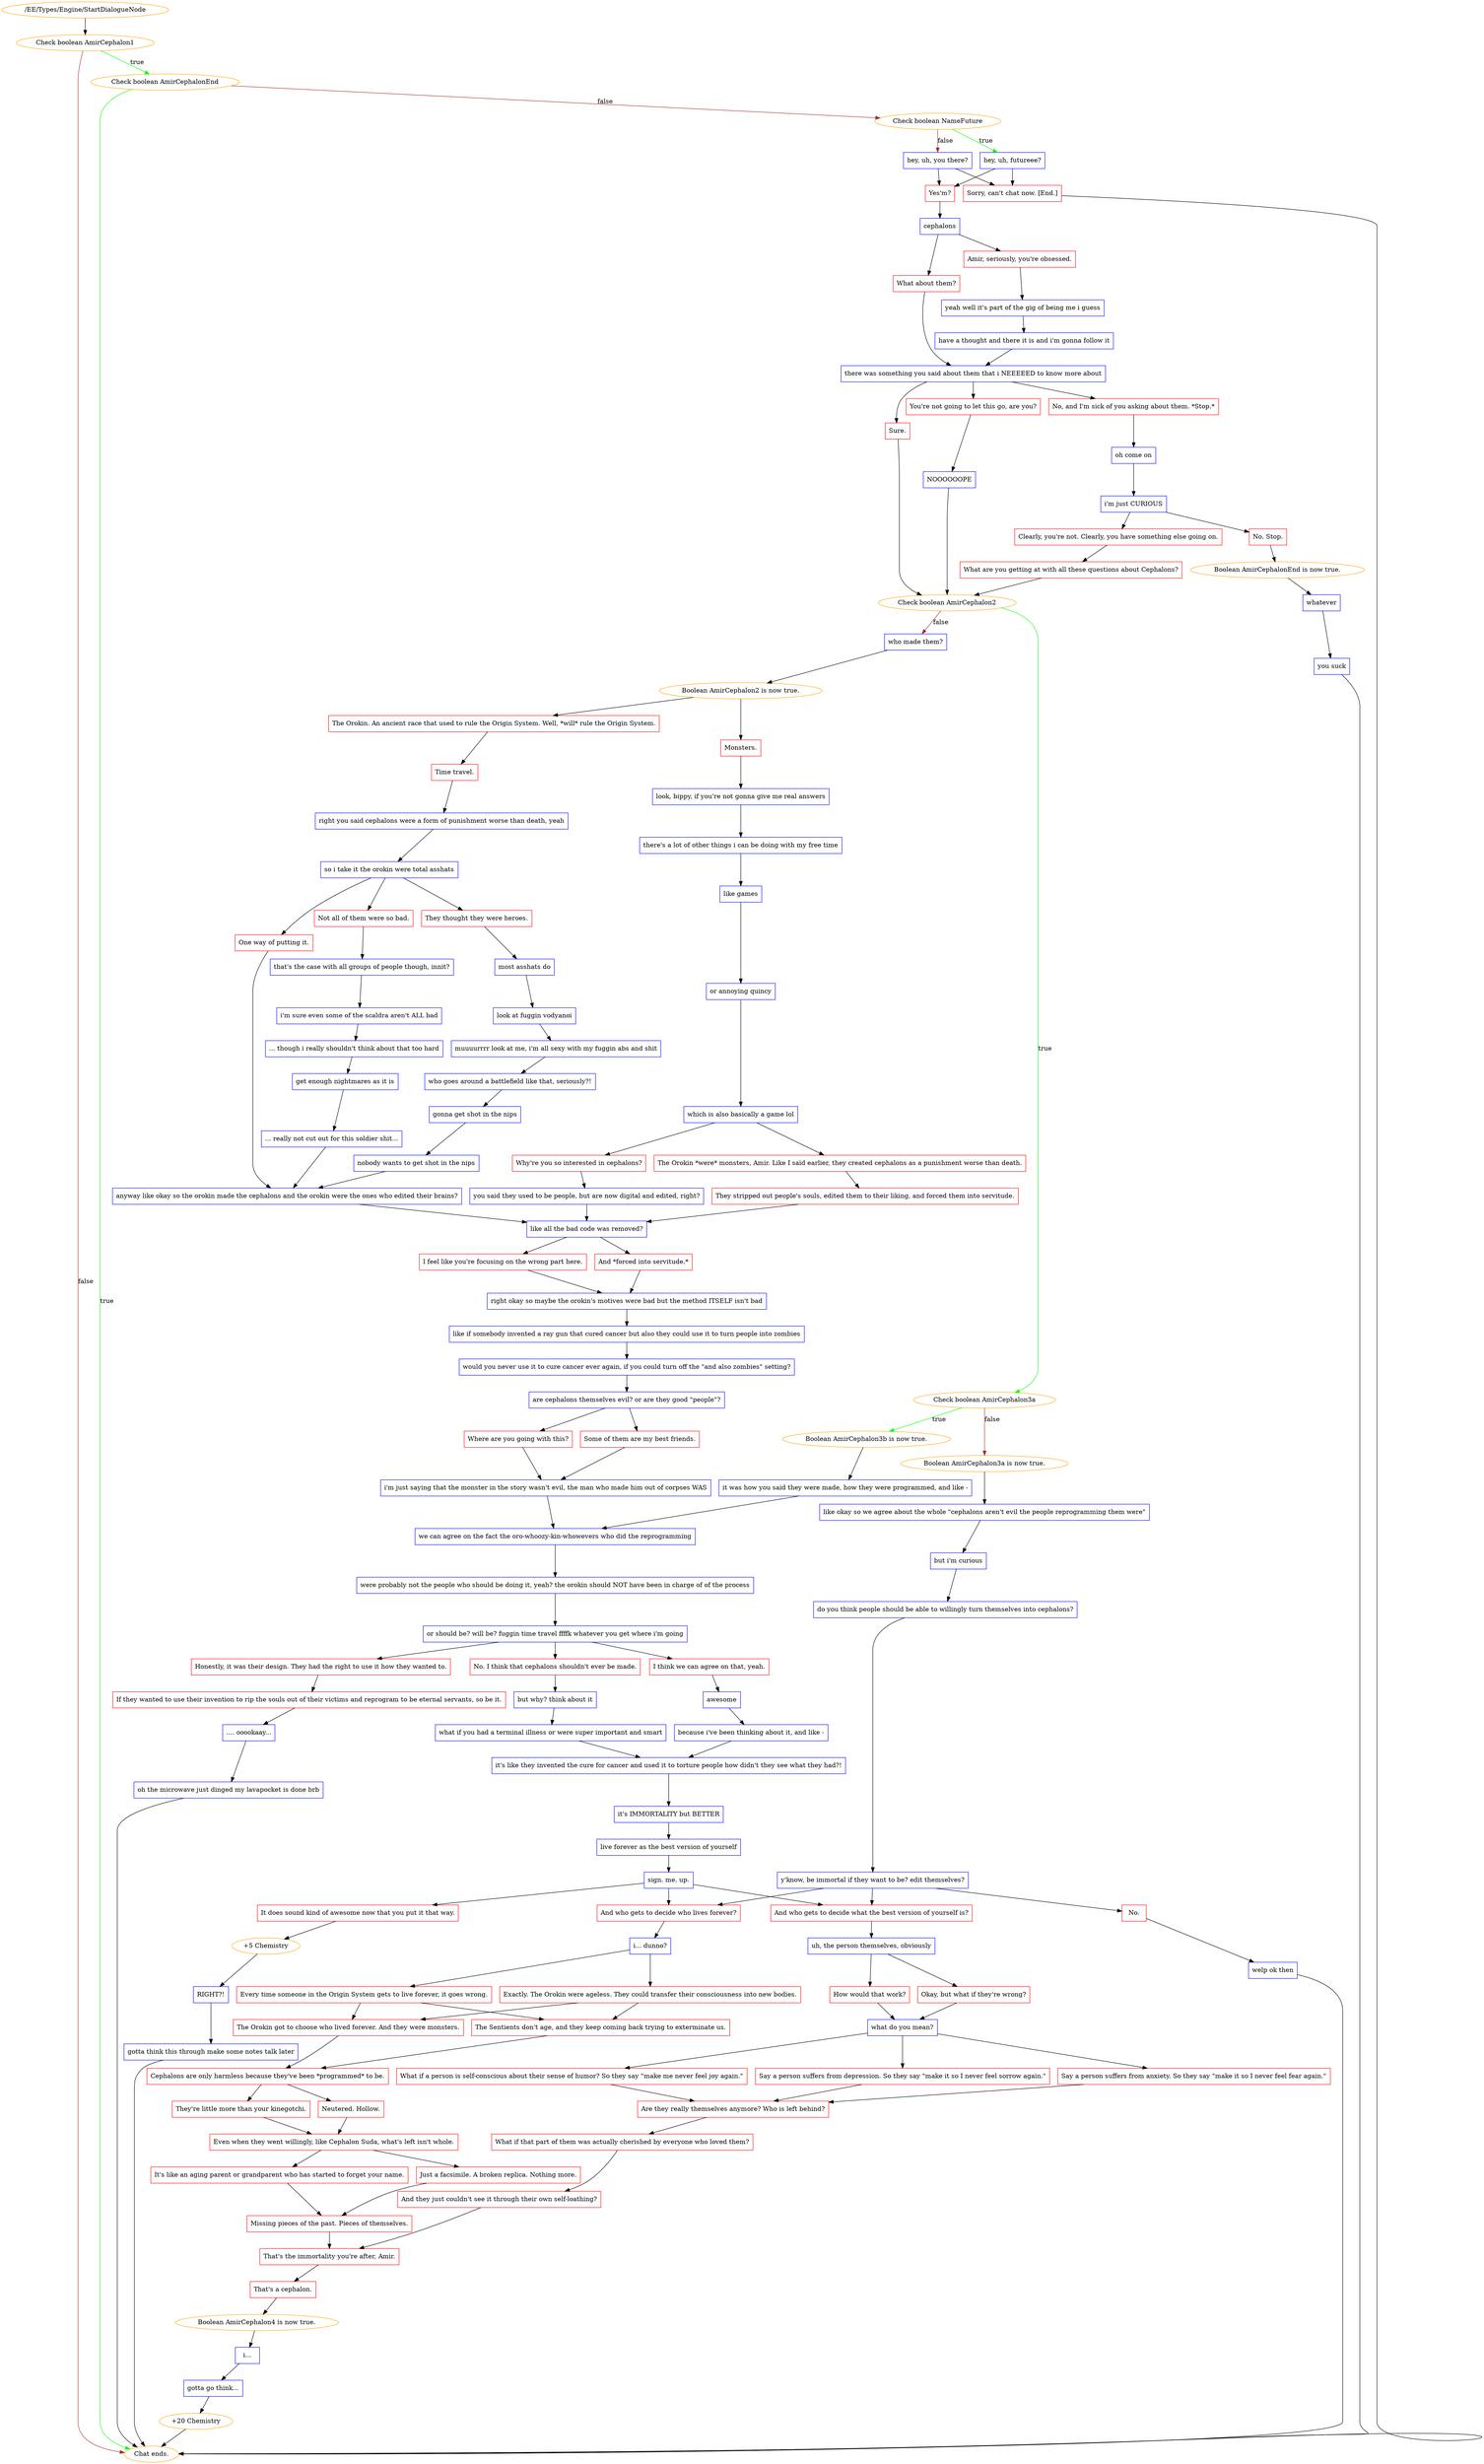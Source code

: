 digraph {
	1904 [label="/EE/Types/Engine/StartDialogueNode",color=orange];
		1904 -> 1905;
	1905 [label="Check boolean AmirCephalon1",color=orange];
		1905 -> 1911 [label=true,color=green];
		1905 -> "Chat ends." [label=false,color=brown];
	1911 [label="Check boolean AmirCephalonEnd",color=orange];
		1911 -> "Chat ends." [label=true,color=green];
		1911 -> 1912 [label=false,color=brown];
	"Chat ends." [color=orange];
	"Chat ends." [color=orange];
	1912 [label="Check boolean NameFuture",color=orange];
		1912 -> 1914 [label=true,color=green];
		1912 -> 1915 [label=false,color=brown];
	1914 [label="hey, uh, futureee?",shape=box,color=blue];
		1914 -> 1916;
		1914 -> 1917;
	1915 [label="hey, uh, you there?",shape=box,color=blue];
		1915 -> 1916;
		1915 -> 1917;
	1916 [label="Yes'm?",shape=box,color=red];
		1916 -> 1919;
	1917 [label="Sorry, can't chat now. [End.]",shape=box,color=red];
		1917 -> "Chat ends.";
	1919 [label="cephalons",shape=box,color=blue];
		1919 -> 1920;
		1919 -> 1921;
	"Chat ends." [color=orange];
	1920 [label="Amir, seriously, you're obsessed.",shape=box,color=red];
		1920 -> 1922;
	1921 [label="What about them?",shape=box,color=red];
		1921 -> 1924;
	1922 [label="yeah well it's part of the gig of being me i guess",shape=box,color=blue];
		1922 -> 1923;
	1924 [label="there was something you said about them that i NEEEEED to know more about",shape=box,color=blue];
		1924 -> 1925;
		1924 -> 1927;
		1924 -> 1928;
	1923 [label="have a thought and there it is and i'm gonna follow it",shape=box,color=blue];
		1923 -> 1924;
	1925 [label="No, and I'm sick of you asking about them. *Stop.*",shape=box,color=red];
		1925 -> 1926;
	1927 [label="You're not going to let this go, are you?",shape=box,color=red];
		1927 -> 1929;
	1928 [label="Sure.",shape=box,color=red];
		1928 -> 3444;
	1926 [label="oh come on",shape=box,color=blue];
		1926 -> 1930;
	1929 [label="NOOOOOOPE",shape=box,color=blue];
		1929 -> 3444;
	3444 [label="Check boolean AmirCephalon2",color=orange];
		3444 -> 1938 [label=true,color=green];
		3444 -> 3445 [label=false,color=brown];
	1930 [label="i'm just CURIOUS",shape=box,color=blue];
		1930 -> 1931;
		1930 -> 1932;
	1938 [label="Check boolean AmirCephalon3a",color=orange];
		1938 -> 1939 [label=true,color=green];
		1938 -> 1940 [label=false,color=brown];
	3445 [label="who made them?",shape=box,color=blue];
		3445 -> 3443;
	1931 [label="Clearly, you're not. Clearly, you have something else going on.",shape=box,color=red];
		1931 -> 1935;
	1932 [label="No. Stop.",shape=box,color=red];
		1932 -> 1933;
	1939 [label="Boolean AmirCephalon3b is now true.",color=orange];
		1939 -> 1941;
	1940 [label="Boolean AmirCephalon3a is now true.",color=orange];
		1940 -> 1943;
	3443 [label="Boolean AmirCephalon2 is now true.",color=orange];
		3443 -> 3446;
		3443 -> 3447;
	1935 [label="What are you getting at with all these questions about Cephalons?",shape=box,color=red];
		1935 -> 3444;
	1933 [label="Boolean AmirCephalonEnd is now true.",color=orange];
		1933 -> 1934;
	1941 [label="it was how you said they were made, how they were programmed, and like -",shape=box,color=blue];
		1941 -> 1942;
	1943 [label="like okay so we agree about the whole \"cephalons aren't evil the people reprogramming them were\"",shape=box,color=blue];
		1943 -> 1944;
	3446 [label="Monsters.",shape=box,color=red];
		3446 -> 3449;
	3447 [label="The Orokin. An ancient race that used to rule the Origin System. Well, *will* rule the Origin System.",shape=box,color=red];
		3447 -> 3448;
	1934 [label="whatever",shape=box,color=blue];
		1934 -> 1936;
	1942 [label="we can agree on the fact the oro-whoozy-kin-whowevers who did the reprogramming",shape=box,color=blue];
		1942 -> 1945;
	1944 [label="but i'm curious",shape=box,color=blue];
		1944 -> 1947;
	3449 [label="look, bippy, if you're not gonna give me real answers",shape=box,color=blue];
		3449 -> 3450;
	3448 [label="Time travel.",shape=box,color=red];
		3448 -> 3452;
	1936 [label="you suck",shape=box,color=blue];
		1936 -> "Chat ends.";
	1945 [label="were probably not the people who should be doing it, yeah? the orokin should NOT have been in charge of of the process",shape=box,color=blue];
		1945 -> 1946;
	1947 [label="do you think people should be able to willingly turn themselves into cephalons?",shape=box,color=blue];
		1947 -> 1948;
	3450 [label="there's a lot of other things i can be doing with my free time",shape=box,color=blue];
		3450 -> 3451;
	3452 [label="right you said cephalons were a form of punishment worse than death, yeah",shape=box,color=blue];
		3452 -> 3453;
	"Chat ends." [color=orange];
	1946 [label="or should be? will be? fuggin time travel ffffk whatever you get where i'm going",shape=box,color=blue];
		1946 -> 1949;
		1946 -> 1950;
		1946 -> 1951;
	1948 [label="y'know, be immortal if they want to be? edit themselves?",shape=box,color=blue];
		1948 -> 1965;
		1948 -> 1966;
		1948 -> 1967;
	3451 [label="like games",shape=box,color=blue];
		3451 -> 3454;
	3453 [label="so i take it the orokin were total asshats",shape=box,color=blue];
		3453 -> 3456;
		3453 -> 3457;
		3453 -> 3458;
	1949 [label="I think we can agree on that, yeah.",shape=box,color=red];
		1949 -> 1954;
	1950 [label="No. I think that cephalons shouldn't ever be made.",shape=box,color=red];
		1950 -> 1953;
	1951 [label="Honestly, it was their design. They had the right to use it how they wanted to.",shape=box,color=red];
		1951 -> 1952;
	1965 [label="And who gets to decide what the best version of yourself is?",shape=box,color=red];
		1965 -> 1971;
	1966 [label="And who gets to decide who lives forever?",shape=box,color=red];
		1966 -> 1969;
	1967 [label="No.",shape=box,color=red];
		1967 -> 1968;
	3454 [label="or annoying quincy",shape=box,color=blue];
		3454 -> 3455;
	3456 [label="One way of putting it.",shape=box,color=red];
		3456 -> 3469;
	3457 [label="Not all of them were so bad.",shape=box,color=red];
		3457 -> 3460;
	3458 [label="They thought they were heroes.",shape=box,color=red];
		3458 -> 3459;
	1954 [label="awesome",shape=box,color=blue];
		1954 -> 1955;
	1953 [label="but why? think about it",shape=box,color=blue];
		1953 -> 1956;
	1952 [label="If they wanted to use their invention to rip the souls out of their victims and reprogram to be eternal servants, so be it.",shape=box,color=red];
		1952 -> 1957;
	1971 [label="uh, the person themselves, obviously",shape=box,color=blue];
		1971 -> 1976;
		1971 -> 1977;
	1969 [label="i... dunno?",shape=box,color=blue];
		1969 -> 1980;
		1969 -> 1982;
	1968 [label="welp ok then",shape=box,color=blue];
		1968 -> "Chat ends.";
	3455 [label="which is also basically a game lol",shape=box,color=blue];
		3455 -> 3471;
		3455 -> 3472;
	3469 [label="anyway like okay so the orokin made the cephalons and the orokin were the ones who edited their brains?",shape=box,color=blue];
		3469 -> 3475;
	3460 [label="that's the case with all groups of people though, innit?",shape=box,color=blue];
		3460 -> 3462;
	3459 [label="most asshats do",shape=box,color=blue];
		3459 -> 3461;
	1955 [label="because i've been thinking about it, and like -",shape=box,color=blue];
		1955 -> 1960;
	1956 [label="what if you had a terminal illness or were super important and smart",shape=box,color=blue];
		1956 -> 1960;
	1957 [label=".... ooookaay...",shape=box,color=blue];
		1957 -> 1958;
	1976 [label="Okay, but what if they're wrong?",shape=box,color=red];
		1976 -> 1975;
	1977 [label="How would that work?",shape=box,color=red];
		1977 -> 1975;
	1980 [label="Exactly. The Orokin were ageless. They could transfer their consciousness into new bodies.",shape=box,color=red];
		1980 -> 1981;
		1980 -> 1983;
	1982 [label="Every time someone in the Origin System gets to live forever, it goes wrong.",shape=box,color=red];
		1982 -> 1983;
		1982 -> 1981;
	"Chat ends." [color=orange];
	3471 [label="Why're you so interested in cephalons?",shape=box,color=red];
		3471 -> 3473;
	3472 [label="The Orokin *were* monsters, Amir. Like I said earlier, they created cephalons as a punishment worse than death.",shape=box,color=red];
		3472 -> 3474;
	3475 [label="like all the bad code was removed?",shape=box,color=blue];
		3475 -> 3476;
		3475 -> 3477;
	3462 [label="i'm sure even some of the scaldra aren't ALL bad",shape=box,color=blue];
		3462 -> 3463;
	3461 [label="look at fuggin vodyanoi",shape=box,color=blue];
		3461 -> 3465;
	1960 [label="it's like they invented the cure for cancer and used it to torture people how didn't they see what they had?!",shape=box,color=blue];
		1960 -> 1961;
	1958 [label="oh the microwave just dinged my lavapocket is done brb",shape=box,color=blue];
		1958 -> "Chat ends.";
	1975 [label="what do you mean?",shape=box,color=blue];
		1975 -> 1991;
		1975 -> 1992;
		1975 -> 1993;
	1981 [label="The Orokin got to choose who lived forever. And they were monsters.",shape=box,color=red];
		1981 -> 1984;
	1983 [label="The Sentients don't age, and they keep coming back trying to exterminate us.",shape=box,color=red];
		1983 -> 1984;
	3473 [label="you said they used to be people, but are now digital and edited, right?",shape=box,color=blue];
		3473 -> 3475;
	3474 [label="They stripped out people's souls, edited them to their liking, and forced them into servitude.",shape=box,color=red];
		3474 -> 3475;
	3476 [label="I feel like you're focusing on the wrong part here.",shape=box,color=red];
		3476 -> 3478;
	3477 [label="And *forced into servitude.*",shape=box,color=red];
		3477 -> 3478;
	3463 [label="... though i really shouldn't think about that too hard",shape=box,color=blue];
		3463 -> 3464;
	3465 [label="muuuurrrr look at me, i'm all sexy with my fuggin abs and shit",shape=box,color=blue];
		3465 -> 3466;
	1961 [label="it's IMMORTALITY but BETTER",shape=box,color=blue];
		1961 -> 1962;
	"Chat ends." [color=orange];
	1991 [label="Say a person suffers from depression. So they say \"make it so I never feel sorrow again.\"",shape=box,color=red];
		1991 -> 1994;
	1992 [label="Say a person suffers from anxiety. So they say \"make it so I never feel fear again.\"",shape=box,color=red];
		1992 -> 1994;
	1993 [label="What if a person is self-conscious about their sense of humor? So they say \"make me never feel joy again.\"",shape=box,color=red];
		1993 -> 1994;
	1984 [label="Cephalons are only harmless because they've been *programmed* to be.",shape=box,color=red];
		1984 -> 1985;
		1984 -> 1986;
	3478 [label="right okay so maybe the orokin's motives were bad but the method ITSELF isn't bad",shape=box,color=blue];
		3478 -> 3479;
	3464 [label="get enough nightmares as it is",shape=box,color=blue];
		3464 -> 3470;
	3466 [label="who goes around a battlefield like that, seriously?!",shape=box,color=blue];
		3466 -> 3467;
	1962 [label="live forever as the best version of yourself",shape=box,color=blue];
		1962 -> 1963;
	1994 [label="Are they really themselves anymore? Who is left behind?",shape=box,color=red];
		1994 -> 1995;
	1985 [label="Neutered. Hollow.",shape=box,color=red];
		1985 -> 1987;
	1986 [label="They're little more than your kinegotchi.",shape=box,color=red];
		1986 -> 1987;
	3479 [label="like if somebody invented a ray gun that cured cancer but also they could use it to turn people into zombies",shape=box,color=blue];
		3479 -> 3480;
	3470 [label="... really not cut out for this soldier shit...",shape=box,color=blue];
		3470 -> 3469;
	3467 [label="gonna get shot in the nips",shape=box,color=blue];
		3467 -> 3468;
	1963 [label="sign. me. up.",shape=box,color=blue];
		1963 -> 1964;
		1963 -> 1965;
		1963 -> 1966;
	1995 [label="What if that part of them was actually cherished by everyone who loved them?",shape=box,color=red];
		1995 -> 1996;
	1987 [label="Even when they went willingly, like Cephalon Suda, what's left isn't whole.",shape=box,color=red];
		1987 -> 1988;
		1987 -> 1989;
	3480 [label="would you never use it to cure cancer ever again, if you could turn off the \"and also zombies\" setting?",shape=box,color=blue];
		3480 -> 3481;
	3468 [label="nobody wants to get shot in the nips",shape=box,color=blue];
		3468 -> 3469;
	1964 [label="It does sound kind of awesome now that you put it that way.",shape=box,color=red];
		1964 -> 1978;
	1996 [label="And they just couldn't see it through their own self-loathing?",shape=box,color=red];
		1996 -> 1997;
	1988 [label="Just a facsimile. A broken replica. Nothing more.",shape=box,color=red];
		1988 -> 1990;
	1989 [label="It's like an aging parent or grandparent who has started to forget your name.",shape=box,color=red];
		1989 -> 1990;
	3481 [label="are cephalons themselves evil? or are they good \"people\"?",shape=box,color=blue];
		3481 -> 3482;
		3481 -> 3483;
	1978 [label="+5 Chemistry",color=orange];
		1978 -> 1972;
	1997 [label="That's the immortality you're after, Amir.",shape=box,color=red];
		1997 -> 1998;
	1990 [label="Missing pieces of the past. Pieces of themselves.",shape=box,color=red];
		1990 -> 1997;
	3482 [label="Some of them are my best friends.",shape=box,color=red];
		3482 -> 3484;
	3483 [label="Where are you going with this?",shape=box,color=red];
		3483 -> 3484;
	1972 [label="RIGHT?!",shape=box,color=blue];
		1972 -> 1974;
	1998 [label="That's a cephalon.",shape=box,color=red];
		1998 -> 1999;
	3484 [label="i'm just saying that the monster in the story wasn't evil, the man who made him out of corpses WAS",shape=box,color=blue];
		3484 -> 1942;
	1974 [label="gotta think this through make some notes talk later",shape=box,color=blue];
		1974 -> "Chat ends.";
	1999 [label="Boolean AmirCephalon4 is now true.",color=orange];
		1999 -> 2000;
	"Chat ends." [color=orange];
	2000 [label="i...",shape=box,color=blue];
		2000 -> 2001;
	2001 [label="gotta go think...",shape=box,color=blue];
		2001 -> 2002;
	2002 [label="+20 Chemistry",color=orange];
		2002 -> "Chat ends.";
	"Chat ends." [color=orange];
}